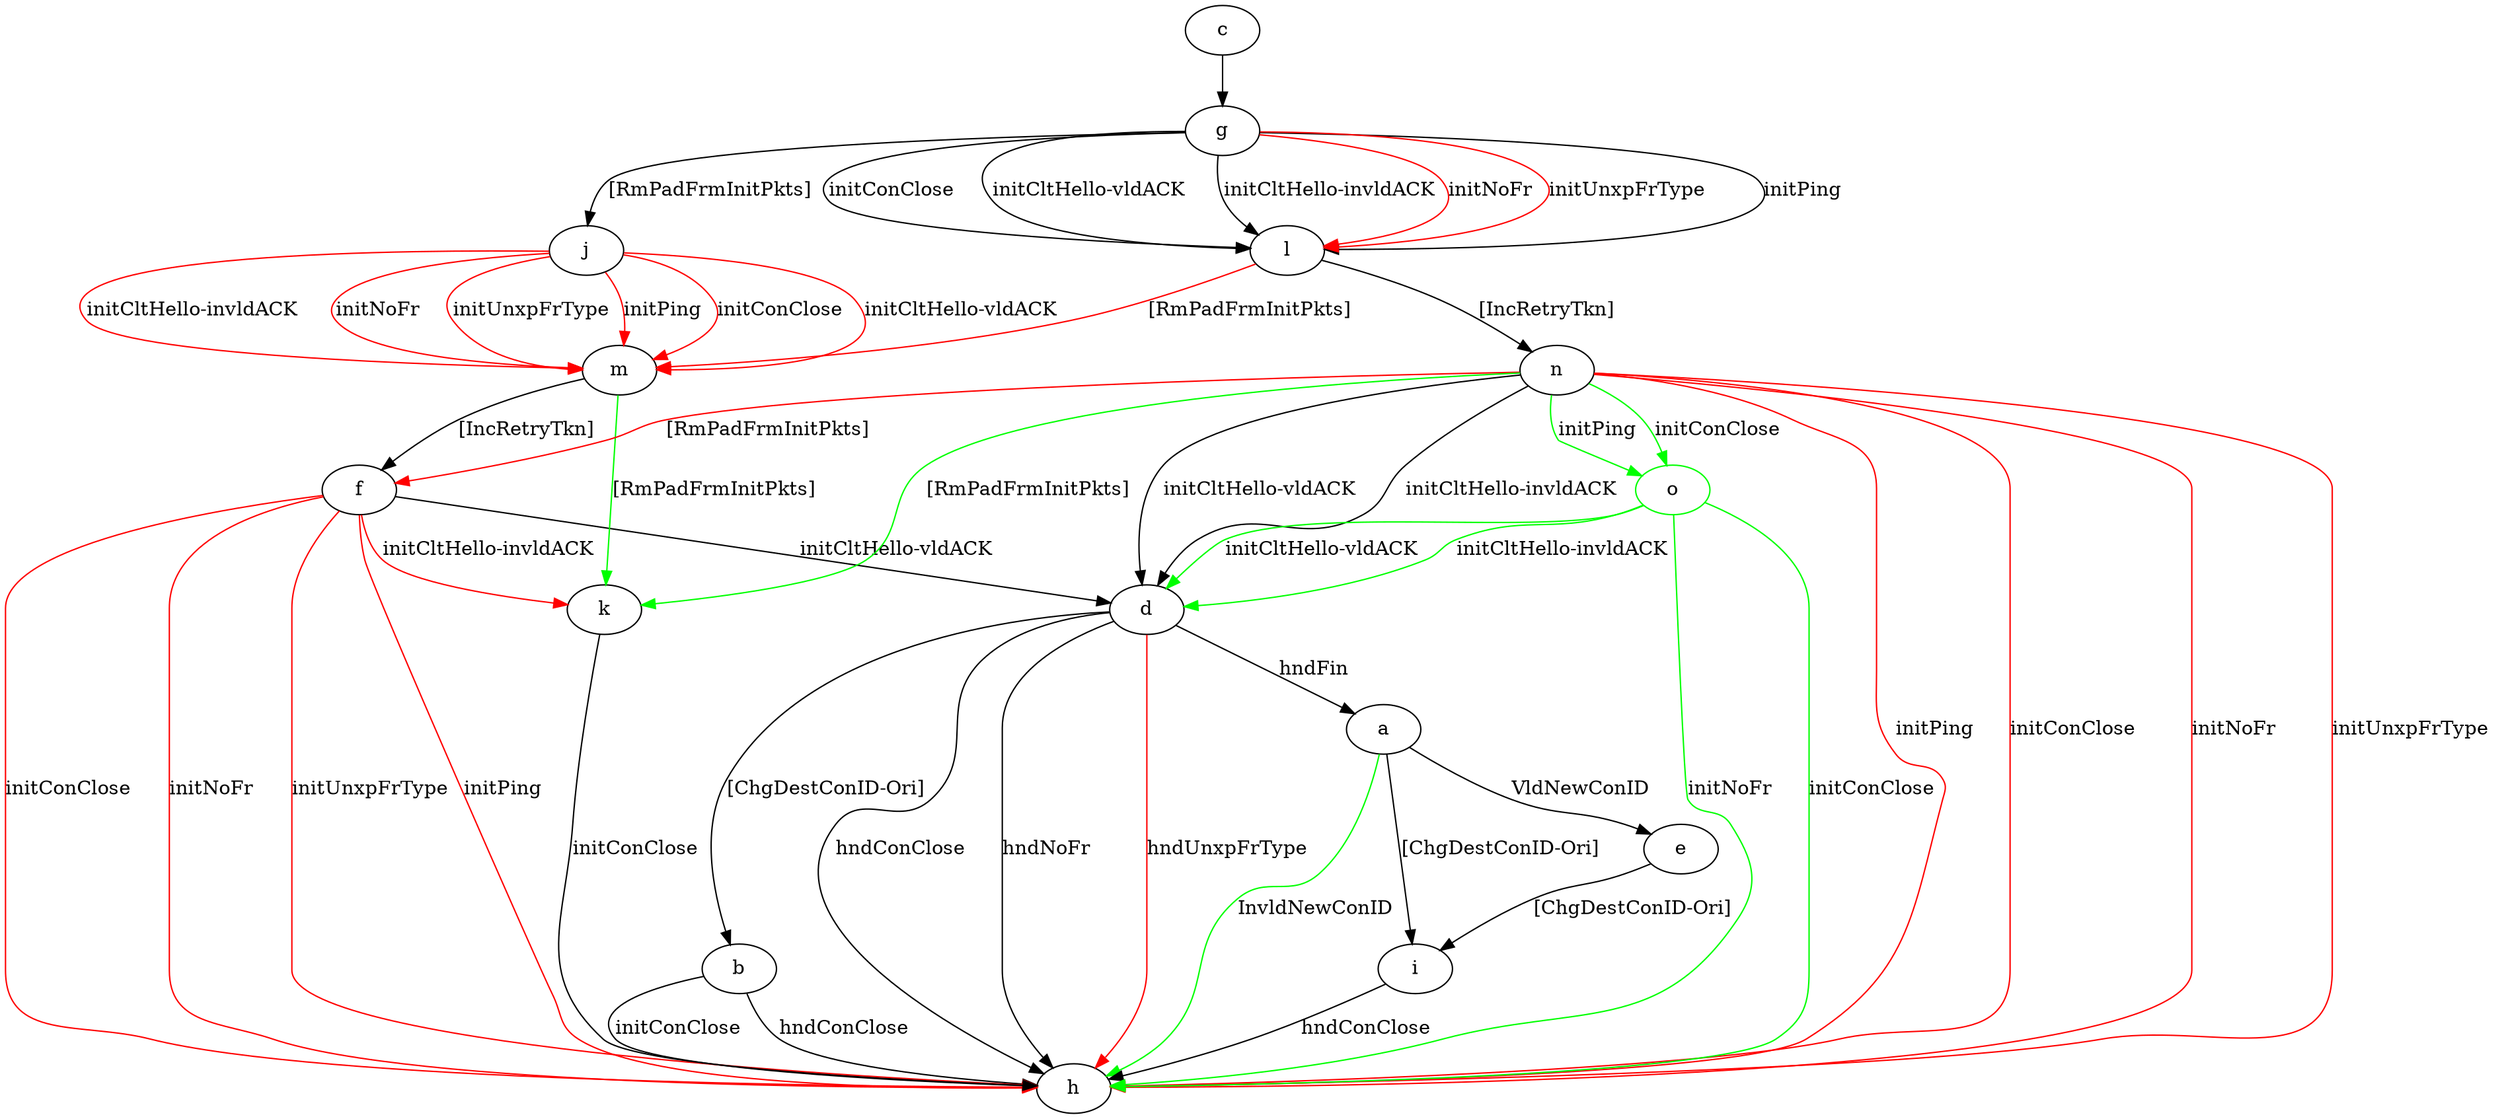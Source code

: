 digraph "" {
	a -> e	[key=0,
		label="VldNewConID "];
	a -> h	[key=0,
		color=green,
		label="InvldNewConID "];
	a -> i	[key=0,
		label="[ChgDestConID-Ori] "];
	b -> h	[key=0,
		label="initConClose "];
	b -> h	[key=1,
		label="hndConClose "];
	c -> g	[key=0];
	d -> a	[key=0,
		label="hndFin "];
	d -> b	[key=0,
		label="[ChgDestConID-Ori] "];
	d -> h	[key=0,
		label="hndConClose "];
	d -> h	[key=1,
		label="hndNoFr "];
	d -> h	[key=2,
		color=red,
		label="hndUnxpFrType "];
	e -> i	[key=0,
		label="[ChgDestConID-Ori] "];
	f -> d	[key=0,
		label="initCltHello-vldACK "];
	f -> h	[key=0,
		color=red,
		label="initPing "];
	f -> h	[key=1,
		color=red,
		label="initConClose "];
	f -> h	[key=2,
		color=red,
		label="initNoFr "];
	f -> h	[key=3,
		color=red,
		label="initUnxpFrType "];
	f -> k	[key=0,
		color=red,
		label="initCltHello-invldACK "];
	g -> j	[key=0,
		label="[RmPadFrmInitPkts] "];
	g -> l	[key=0,
		label="initPing "];
	g -> l	[key=1,
		label="initConClose "];
	g -> l	[key=2,
		label="initCltHello-vldACK "];
	g -> l	[key=3,
		label="initCltHello-invldACK "];
	g -> l	[key=4,
		color=red,
		label="initNoFr "];
	g -> l	[key=5,
		color=red,
		label="initUnxpFrType "];
	i -> h	[key=0,
		label="hndConClose "];
	j -> m	[key=0,
		color=red,
		label="initPing "];
	j -> m	[key=1,
		color=red,
		label="initConClose "];
	j -> m	[key=2,
		color=red,
		label="initCltHello-vldACK "];
	j -> m	[key=3,
		color=red,
		label="initCltHello-invldACK "];
	j -> m	[key=4,
		color=red,
		label="initNoFr "];
	j -> m	[key=5,
		color=red,
		label="initUnxpFrType "];
	k -> h	[key=0,
		label="initConClose "];
	l -> m	[key=0,
		color=red,
		label="[RmPadFrmInitPkts] "];
	l -> n	[key=0,
		label="[IncRetryTkn] "];
	m -> f	[key=0,
		label="[IncRetryTkn] "];
	m -> k	[key=0,
		color=green,
		label="[RmPadFrmInitPkts] "];
	n -> d	[key=0,
		label="initCltHello-vldACK "];
	n -> d	[key=1,
		label="initCltHello-invldACK "];
	n -> f	[key=0,
		color=red,
		label="[RmPadFrmInitPkts] "];
	n -> h	[key=0,
		color=red,
		label="initPing "];
	n -> h	[key=1,
		color=red,
		label="initConClose "];
	n -> h	[key=2,
		color=red,
		label="initNoFr "];
	n -> h	[key=3,
		color=red,
		label="initUnxpFrType "];
	n -> k	[key=0,
		color=green,
		label="[RmPadFrmInitPkts] "];
	o	[color=green];
	n -> o	[key=0,
		color=green,
		label="initPing "];
	n -> o	[key=1,
		color=green,
		label="initConClose "];
	o -> d	[key=0,
		color=green,
		label="initCltHello-vldACK "];
	o -> d	[key=1,
		color=green,
		label="initCltHello-invldACK "];
	o -> h	[key=0,
		color=green,
		label="initConClose "];
	o -> h	[key=1,
		color=green,
		label="initNoFr "];
}
